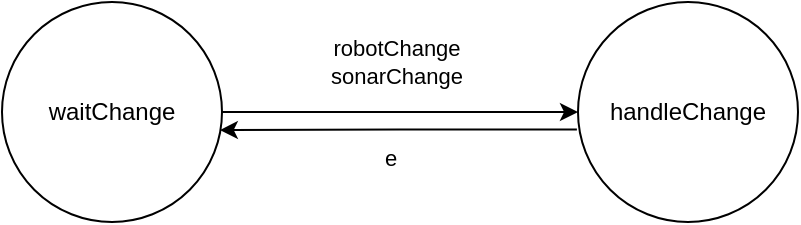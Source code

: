 <mxfile version="12.0.2" type="device" pages="1"><diagram id="v2f5g7GRwNVpmDoFS5G6" name="Page-1"><mxGraphModel dx="854" dy="444" grid="1" gridSize="10" guides="1" tooltips="1" connect="1" arrows="1" fold="1" page="1" pageScale="1" pageWidth="827" pageHeight="1169" math="0" shadow="0"><root><mxCell id="0"/><mxCell id="1" parent="0"/><mxCell id="Ko3Rf9wm5w4nivWRUCuZ-4" value="robotChange&lt;br&gt;sonarChange" style="edgeStyle=orthogonalEdgeStyle;rounded=0;orthogonalLoop=1;jettySize=auto;html=1;" edge="1" parent="1" source="Ko3Rf9wm5w4nivWRUCuZ-1" target="Ko3Rf9wm5w4nivWRUCuZ-3"><mxGeometry x="-0.024" y="25" relative="1" as="geometry"><mxPoint as="offset"/></mxGeometry></mxCell><mxCell id="Ko3Rf9wm5w4nivWRUCuZ-1" value="waitChange" style="ellipse;whiteSpace=wrap;html=1;" vertex="1" parent="1"><mxGeometry x="70" y="60" width="110" height="110" as="geometry"/></mxCell><mxCell id="Ko3Rf9wm5w4nivWRUCuZ-3" value="handleChange" style="ellipse;whiteSpace=wrap;html=1;" vertex="1" parent="1"><mxGeometry x="358" y="60" width="110" height="110" as="geometry"/></mxCell><mxCell id="Ko3Rf9wm5w4nivWRUCuZ-5" value="e" style="edgeStyle=orthogonalEdgeStyle;rounded=0;orthogonalLoop=1;jettySize=auto;html=1;exitX=-0.005;exitY=0.579;exitDx=0;exitDy=0;exitPerimeter=0;entryX=0.99;entryY=0.582;entryDx=0;entryDy=0;entryPerimeter=0;" edge="1" parent="1" source="Ko3Rf9wm5w4nivWRUCuZ-3" target="Ko3Rf9wm5w4nivWRUCuZ-1"><mxGeometry x="0.047" y="14" relative="1" as="geometry"><mxPoint x="190" y="125" as="sourcePoint"/><mxPoint x="313" y="125" as="targetPoint"/><mxPoint as="offset"/></mxGeometry></mxCell></root></mxGraphModel></diagram></mxfile>